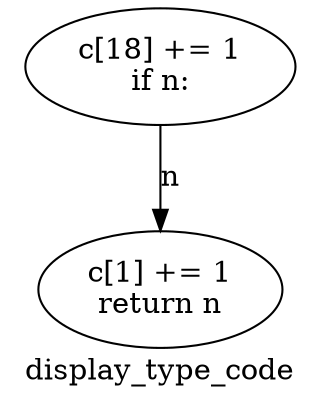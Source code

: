 digraph clusterdisplay_type_code {
	graph [bb="0,0,122.5,187.22",
		label=display_type_code,
		lheight=0.22,
		lp="61.25,11.875",
		lwidth=1.48
	];
	node [label="\N"];
	1	[height=0.77585,
		label="c[18] += 1
if n:
",
		pos="61.25,159.29",
		width=1.4928];
	2	[height=0.77585,
		label="c[1] += 1
return n
",
		pos="61.25,51.681",
		width=1.3602];
	1 -> 2	[label=n,
		lp="64.625,105.49",
		pos="e,61.25,79.786 61.25,131.09 61.25,118.9 61.25,104.3 61.25,91.021"];
}
